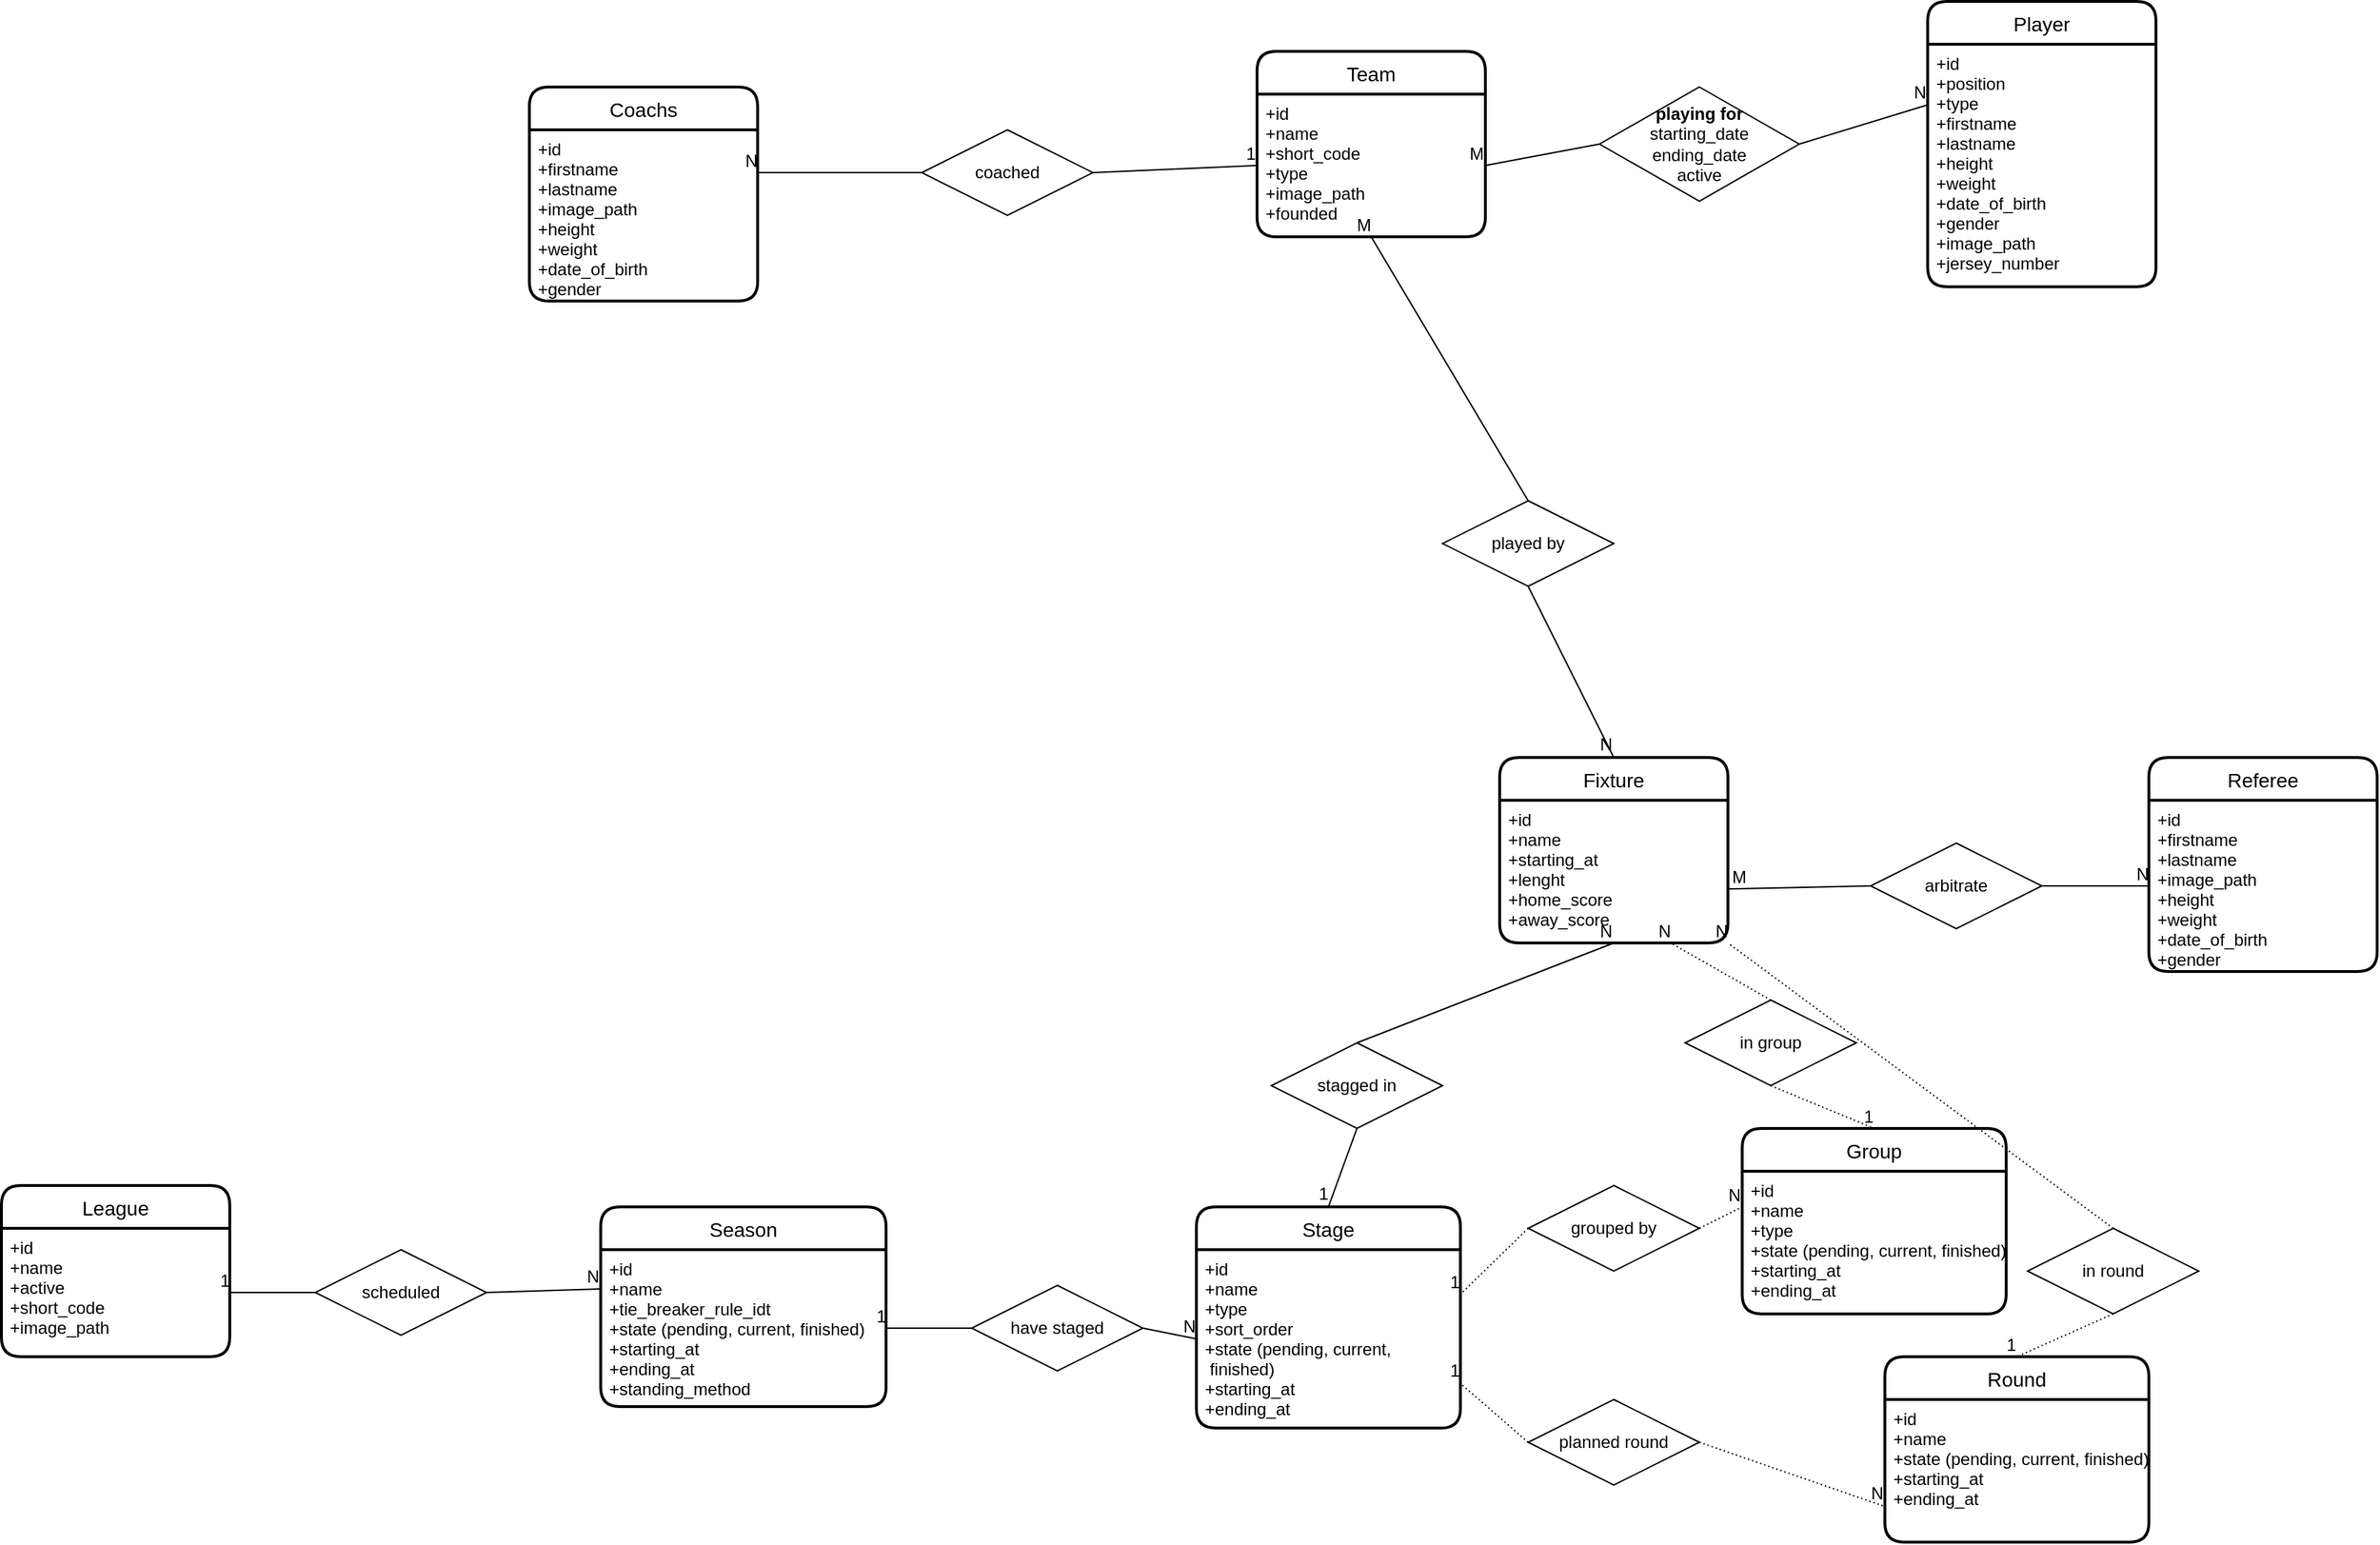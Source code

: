 <mxfile>
    <diagram id="R2lEEEUBdFMjLlhIrx00" name="E/R">
        <mxGraphModel dx="1426" dy="1556" grid="1" gridSize="10" guides="1" tooltips="1" connect="1" arrows="1" fold="1" page="1" pageScale="1" pageWidth="850" pageHeight="1100" math="0" shadow="0" extFonts="Permanent Marker^https://fonts.googleapis.com/css?family=Permanent+Marker">
            <root>
                <mxCell id="0"/>
                <mxCell id="1" parent="0"/>
                <mxCell id="2" value="Fixture" style="swimlane;childLayout=stackLayout;horizontal=1;startSize=30;horizontalStack=0;rounded=1;fontSize=14;fontStyle=0;strokeWidth=2;resizeParent=0;resizeLast=1;shadow=0;dashed=0;align=center;" parent="1" vertex="1">
                    <mxGeometry x="770" y="-90" width="160" height="130" as="geometry"/>
                </mxCell>
                <mxCell id="3" value="+id&#10;+name&#10;+starting_at&#10;+lenght&#10;+home_score&#10;+away_score" style="align=left;strokeColor=none;fillColor=none;spacingLeft=4;fontSize=12;verticalAlign=top;resizable=0;rotatable=0;part=1;" parent="2" vertex="1">
                    <mxGeometry y="30" width="160" height="100" as="geometry"/>
                </mxCell>
                <mxCell id="4" value="League" style="swimlane;childLayout=stackLayout;horizontal=1;startSize=30;horizontalStack=0;rounded=1;fontSize=14;fontStyle=0;strokeWidth=2;resizeParent=0;resizeLast=1;shadow=0;dashed=0;align=center;" parent="1" vertex="1">
                    <mxGeometry x="-280" y="210" width="160" height="120" as="geometry"/>
                </mxCell>
                <mxCell id="5" value="+id&#10;+name&#10;+active&#10;+short_code&#10;+image_path" style="align=left;strokeColor=none;fillColor=none;spacingLeft=4;fontSize=12;verticalAlign=top;resizable=0;rotatable=0;part=1;" parent="4" vertex="1">
                    <mxGeometry y="30" width="160" height="90" as="geometry"/>
                </mxCell>
                <mxCell id="6" value="Season" style="swimlane;childLayout=stackLayout;horizontal=1;startSize=30;horizontalStack=0;rounded=1;fontSize=14;fontStyle=0;strokeWidth=2;resizeParent=0;resizeLast=1;shadow=0;dashed=0;align=center;" parent="1" vertex="1">
                    <mxGeometry x="140" y="225" width="200" height="140" as="geometry"/>
                </mxCell>
                <mxCell id="7" value="+id&#10;+name&#10;+tie_breaker_rule_idt&#10;+state (pending, current, finished)&#10;+starting_at&#10;+ending_at&#10;+standing_method&#10;" style="align=left;strokeColor=none;fillColor=none;spacingLeft=4;fontSize=12;verticalAlign=top;resizable=0;rotatable=0;part=1;" parent="6" vertex="1">
                    <mxGeometry y="30" width="200" height="110" as="geometry"/>
                </mxCell>
                <mxCell id="23" value="Stage" style="swimlane;childLayout=stackLayout;horizontal=1;startSize=30;horizontalStack=0;rounded=1;fontSize=14;fontStyle=0;strokeWidth=2;resizeParent=0;resizeLast=1;shadow=0;dashed=0;align=center;" parent="1" vertex="1">
                    <mxGeometry x="557.5" y="225" width="185" height="155" as="geometry"/>
                </mxCell>
                <mxCell id="24" value="+id&#10;+name&#10;+type&#10;+sort_order&#10;+state (pending, current,&#10; finished)&#10;+starting_at&#10;+ending_at&#10;" style="align=left;strokeColor=none;fillColor=none;spacingLeft=4;fontSize=12;verticalAlign=top;resizable=0;rotatable=0;part=1;" parent="23" vertex="1">
                    <mxGeometry y="30" width="185" height="125" as="geometry"/>
                </mxCell>
                <mxCell id="25" value="Group" style="swimlane;childLayout=stackLayout;horizontal=1;startSize=30;horizontalStack=0;rounded=1;fontSize=14;fontStyle=0;strokeWidth=2;resizeParent=0;resizeLast=1;shadow=0;dashed=0;align=center;" parent="1" vertex="1">
                    <mxGeometry x="940" y="170" width="185" height="130" as="geometry"/>
                </mxCell>
                <mxCell id="26" value="+id&#10;+name&#10;+type&#10;+state (pending, current, finished)&#10;+starting_at&#10;+ending_at" style="align=left;strokeColor=none;fillColor=none;spacingLeft=4;fontSize=12;verticalAlign=top;resizable=0;rotatable=0;part=1;" parent="25" vertex="1">
                    <mxGeometry y="30" width="185" height="100" as="geometry"/>
                </mxCell>
                <mxCell id="40" value="stagged in" style="shape=rhombus;perimeter=rhombusPerimeter;whiteSpace=wrap;html=1;align=center;" parent="1" vertex="1">
                    <mxGeometry x="610" y="110" width="120" height="60" as="geometry"/>
                </mxCell>
                <mxCell id="41" value="" style="endArrow=none;html=1;rounded=0;exitX=0.5;exitY=1;exitDx=0;exitDy=0;entryX=0.5;entryY=0;entryDx=0;entryDy=0;" parent="1" source="40" target="23" edge="1">
                    <mxGeometry relative="1" as="geometry">
                        <mxPoint x="720" y="370" as="sourcePoint"/>
                        <mxPoint x="470.0" y="330" as="targetPoint"/>
                    </mxGeometry>
                </mxCell>
                <mxCell id="42" value="1" style="resizable=0;html=1;align=right;verticalAlign=bottom;" parent="41" connectable="0" vertex="1">
                    <mxGeometry x="1" relative="1" as="geometry"/>
                </mxCell>
                <mxCell id="43" value="" style="endArrow=none;html=1;rounded=0;entryX=0.5;entryY=1;entryDx=0;entryDy=0;exitX=0.5;exitY=0;exitDx=0;exitDy=0;" parent="1" source="40" target="3" edge="1">
                    <mxGeometry relative="1" as="geometry">
                        <mxPoint x="640" y="170" as="sourcePoint"/>
                        <mxPoint x="990" y="230.0" as="targetPoint"/>
                    </mxGeometry>
                </mxCell>
                <mxCell id="44" value="N" style="resizable=0;html=1;align=right;verticalAlign=bottom;" parent="43" connectable="0" vertex="1">
                    <mxGeometry x="1" relative="1" as="geometry"/>
                </mxCell>
                <mxCell id="45" value="in group" style="shape=rhombus;perimeter=rhombusPerimeter;whiteSpace=wrap;html=1;align=center;" parent="1" vertex="1">
                    <mxGeometry x="900" y="80" width="120" height="60" as="geometry"/>
                </mxCell>
                <mxCell id="50" value="" style="endArrow=none;html=1;rounded=0;dashed=1;dashPattern=1 2;exitX=0.5;exitY=1;exitDx=0;exitDy=0;entryX=0.5;entryY=0;entryDx=0;entryDy=0;" parent="1" source="45" target="25" edge="1">
                    <mxGeometry relative="1" as="geometry">
                        <mxPoint x="970" y="160" as="sourcePoint"/>
                        <mxPoint x="1070" y="200" as="targetPoint"/>
                    </mxGeometry>
                </mxCell>
                <mxCell id="51" value="1" style="resizable=0;html=1;align=right;verticalAlign=bottom;" parent="50" connectable="0" vertex="1">
                    <mxGeometry x="1" relative="1" as="geometry"/>
                </mxCell>
                <mxCell id="52" value="" style="endArrow=none;html=1;rounded=0;dashed=1;dashPattern=1 2;entryX=0.75;entryY=1;entryDx=0;entryDy=0;exitX=0.5;exitY=0;exitDx=0;exitDy=0;" parent="1" source="45" target="3" edge="1">
                    <mxGeometry relative="1" as="geometry">
                        <mxPoint x="750" y="160" as="sourcePoint"/>
                        <mxPoint x="910" y="160" as="targetPoint"/>
                    </mxGeometry>
                </mxCell>
                <mxCell id="53" value="N" style="resizable=0;html=1;align=right;verticalAlign=bottom;" parent="52" connectable="0" vertex="1">
                    <mxGeometry x="1" relative="1" as="geometry"/>
                </mxCell>
                <mxCell id="55" value="scheduled" style="shape=rhombus;perimeter=rhombusPerimeter;whiteSpace=wrap;html=1;align=center;" parent="1" vertex="1">
                    <mxGeometry x="-60" y="255" width="120" height="60" as="geometry"/>
                </mxCell>
                <mxCell id="56" value="" style="endArrow=none;html=1;rounded=0;entryX=1;entryY=0.5;entryDx=0;entryDy=0;exitX=0;exitY=0.5;exitDx=0;exitDy=0;" parent="1" source="55" target="5" edge="1">
                    <mxGeometry relative="1" as="geometry">
                        <mxPoint x="110" y="190" as="sourcePoint"/>
                        <mxPoint x="270" y="190" as="targetPoint"/>
                    </mxGeometry>
                </mxCell>
                <mxCell id="57" value="1" style="resizable=0;html=1;align=right;verticalAlign=bottom;" parent="56" connectable="0" vertex="1">
                    <mxGeometry x="1" relative="1" as="geometry"/>
                </mxCell>
                <mxCell id="58" value="" style="endArrow=none;html=1;rounded=0;entryX=0;entryY=0.25;entryDx=0;entryDy=0;exitX=1;exitY=0.5;exitDx=0;exitDy=0;" parent="1" source="55" target="7" edge="1">
                    <mxGeometry relative="1" as="geometry">
                        <mxPoint x="110" y="190" as="sourcePoint"/>
                        <mxPoint x="270" y="190" as="targetPoint"/>
                    </mxGeometry>
                </mxCell>
                <mxCell id="59" value="N" style="resizable=0;html=1;align=right;verticalAlign=bottom;" parent="58" connectable="0" vertex="1">
                    <mxGeometry x="1" relative="1" as="geometry"/>
                </mxCell>
                <mxCell id="60" value="have staged" style="shape=rhombus;perimeter=rhombusPerimeter;whiteSpace=wrap;html=1;align=center;" parent="1" vertex="1">
                    <mxGeometry x="400" y="280" width="120" height="60" as="geometry"/>
                </mxCell>
                <mxCell id="61" value="" style="endArrow=none;html=1;rounded=0;entryX=1;entryY=0.5;entryDx=0;entryDy=0;exitX=0;exitY=0.5;exitDx=0;exitDy=0;" parent="1" source="60" target="7" edge="1">
                    <mxGeometry relative="1" as="geometry">
                        <mxPoint x="290" y="150" as="sourcePoint"/>
                        <mxPoint x="450" y="150" as="targetPoint"/>
                    </mxGeometry>
                </mxCell>
                <mxCell id="62" value="1" style="resizable=0;html=1;align=right;verticalAlign=bottom;" parent="61" connectable="0" vertex="1">
                    <mxGeometry x="1" relative="1" as="geometry"/>
                </mxCell>
                <mxCell id="63" value="" style="endArrow=none;html=1;rounded=0;exitX=1;exitY=0.5;exitDx=0;exitDy=0;entryX=0;entryY=0.5;entryDx=0;entryDy=0;" parent="1" source="60" target="24" edge="1">
                    <mxGeometry relative="1" as="geometry">
                        <mxPoint x="440" y="240" as="sourcePoint"/>
                        <mxPoint x="600" y="240" as="targetPoint"/>
                    </mxGeometry>
                </mxCell>
                <mxCell id="64" value="N" style="resizable=0;html=1;align=right;verticalAlign=bottom;" parent="63" connectable="0" vertex="1">
                    <mxGeometry x="1" relative="1" as="geometry"/>
                </mxCell>
                <mxCell id="65" value="Round" style="swimlane;childLayout=stackLayout;horizontal=1;startSize=30;horizontalStack=0;rounded=1;fontSize=14;fontStyle=0;strokeWidth=2;resizeParent=0;resizeLast=1;shadow=0;dashed=0;align=center;" parent="1" vertex="1">
                    <mxGeometry x="1040" y="330" width="185" height="130" as="geometry"/>
                </mxCell>
                <mxCell id="66" value="+id&#10;+name&#10;+state (pending, current, finished)&#10;+starting_at&#10;+ending_at" style="align=left;strokeColor=none;fillColor=none;spacingLeft=4;fontSize=12;verticalAlign=top;resizable=0;rotatable=0;part=1;" parent="65" vertex="1">
                    <mxGeometry y="30" width="185" height="100" as="geometry"/>
                </mxCell>
                <mxCell id="67" value="" style="endArrow=none;html=1;rounded=0;dashed=1;dashPattern=1 2;entryX=1;entryY=1;entryDx=0;entryDy=0;exitX=0.5;exitY=0;exitDx=0;exitDy=0;" parent="1" source="69" target="3" edge="1">
                    <mxGeometry relative="1" as="geometry">
                        <mxPoint x="1090" y="60" as="sourcePoint"/>
                        <mxPoint x="1020" y="20" as="targetPoint"/>
                    </mxGeometry>
                </mxCell>
                <mxCell id="68" value="N" style="resizable=0;html=1;align=right;verticalAlign=bottom;" parent="67" connectable="0" vertex="1">
                    <mxGeometry x="1" relative="1" as="geometry"/>
                </mxCell>
                <mxCell id="69" value="in round" style="shape=rhombus;perimeter=rhombusPerimeter;whiteSpace=wrap;html=1;align=center;" parent="1" vertex="1">
                    <mxGeometry x="1140" y="240" width="120" height="60" as="geometry"/>
                </mxCell>
                <mxCell id="70" value="" style="endArrow=none;html=1;rounded=0;dashed=1;dashPattern=1 2;exitX=0.5;exitY=1;exitDx=0;exitDy=0;entryX=0.5;entryY=0;entryDx=0;entryDy=0;" parent="1" source="69" target="65" edge="1">
                    <mxGeometry relative="1" as="geometry">
                        <mxPoint x="1191.25" y="125" as="sourcePoint"/>
                        <mxPoint x="1213.75" y="210" as="targetPoint"/>
                    </mxGeometry>
                </mxCell>
                <mxCell id="71" value="1" style="resizable=0;html=1;align=right;verticalAlign=bottom;" parent="70" connectable="0" vertex="1">
                    <mxGeometry x="1" relative="1" as="geometry"/>
                </mxCell>
                <mxCell id="72" value="grouped by" style="shape=rhombus;perimeter=rhombusPerimeter;whiteSpace=wrap;html=1;align=center;" parent="1" vertex="1">
                    <mxGeometry x="790" y="210" width="120" height="60" as="geometry"/>
                </mxCell>
                <mxCell id="73" value="planned round" style="shape=rhombus;perimeter=rhombusPerimeter;whiteSpace=wrap;html=1;align=center;" parent="1" vertex="1">
                    <mxGeometry x="790" y="360" width="120" height="60" as="geometry"/>
                </mxCell>
                <mxCell id="79" value="" style="endArrow=none;html=1;rounded=0;dashed=1;dashPattern=1 2;entryX=1;entryY=0.75;entryDx=0;entryDy=0;exitX=0;exitY=0.5;exitDx=0;exitDy=0;" parent="1" source="73" target="24" edge="1">
                    <mxGeometry relative="1" as="geometry">
                        <mxPoint x="690" y="290" as="sourcePoint"/>
                        <mxPoint x="850" y="290" as="targetPoint"/>
                    </mxGeometry>
                </mxCell>
                <mxCell id="80" value="1" style="resizable=0;html=1;align=right;verticalAlign=bottom;" parent="79" connectable="0" vertex="1">
                    <mxGeometry x="1" relative="1" as="geometry"/>
                </mxCell>
                <mxCell id="81" value="" style="endArrow=none;html=1;rounded=0;dashed=1;dashPattern=1 2;entryX=0;entryY=0.75;entryDx=0;entryDy=0;exitX=1;exitY=0.5;exitDx=0;exitDy=0;" parent="1" source="73" target="66" edge="1">
                    <mxGeometry relative="1" as="geometry">
                        <mxPoint x="740" y="290" as="sourcePoint"/>
                        <mxPoint x="900" y="290" as="targetPoint"/>
                    </mxGeometry>
                </mxCell>
                <mxCell id="82" value="N" style="resizable=0;html=1;align=right;verticalAlign=bottom;" parent="81" connectable="0" vertex="1">
                    <mxGeometry x="1" relative="1" as="geometry"/>
                </mxCell>
                <mxCell id="83" value="" style="endArrow=none;html=1;rounded=0;dashed=1;dashPattern=1 2;entryX=1;entryY=0.25;entryDx=0;entryDy=0;exitX=0;exitY=0.5;exitDx=0;exitDy=0;" parent="1" source="72" target="24" edge="1">
                    <mxGeometry relative="1" as="geometry">
                        <mxPoint x="837.5" y="311.25" as="sourcePoint"/>
                        <mxPoint x="790" y="270" as="targetPoint"/>
                    </mxGeometry>
                </mxCell>
                <mxCell id="84" value="1" style="resizable=0;html=1;align=right;verticalAlign=bottom;" parent="83" connectable="0" vertex="1">
                    <mxGeometry x="1" relative="1" as="geometry"/>
                </mxCell>
                <mxCell id="85" value="" style="endArrow=none;html=1;rounded=0;dashed=1;dashPattern=1 2;entryX=0;entryY=0.25;entryDx=0;entryDy=0;exitX=1;exitY=0.5;exitDx=0;exitDy=0;" parent="1" source="72" target="26" edge="1">
                    <mxGeometry relative="1" as="geometry">
                        <mxPoint x="840" y="300" as="sourcePoint"/>
                        <mxPoint x="970" y="345" as="targetPoint"/>
                    </mxGeometry>
                </mxCell>
                <mxCell id="86" value="N" style="resizable=0;html=1;align=right;verticalAlign=bottom;" parent="85" connectable="0" vertex="1">
                    <mxGeometry x="1" relative="1" as="geometry"/>
                </mxCell>
                <mxCell id="99" value="Team" style="swimlane;childLayout=stackLayout;horizontal=1;startSize=30;horizontalStack=0;rounded=1;fontSize=14;fontStyle=0;strokeWidth=2;resizeParent=0;resizeLast=1;shadow=0;dashed=0;align=center;" parent="1" vertex="1">
                    <mxGeometry x="600" y="-585" width="160" height="130" as="geometry"/>
                </mxCell>
                <mxCell id="100" value="+id&#10;+name&#10;+short_code&#10;+type&#10;+image_path&#10;+founded" style="align=left;strokeColor=none;fillColor=none;spacingLeft=4;fontSize=12;verticalAlign=top;resizable=0;rotatable=0;part=1;" parent="99" vertex="1">
                    <mxGeometry y="30" width="160" height="100" as="geometry"/>
                </mxCell>
                <mxCell id="101" value="Player" style="swimlane;childLayout=stackLayout;horizontal=1;startSize=30;horizontalStack=0;rounded=1;fontSize=14;fontStyle=0;strokeWidth=2;resizeParent=0;resizeLast=1;shadow=0;dashed=0;align=center;" parent="1" vertex="1">
                    <mxGeometry x="1070" y="-620" width="160" height="200" as="geometry"/>
                </mxCell>
                <mxCell id="102" value="+id&#10;+position&#10;+type&#10;+firstname&#10;+lastname&#10;+height&#10;+weight&#10;+date_of_birth&#10;+gender&#10;+image_path&#10;+jersey_number" style="align=left;strokeColor=none;fillColor=none;spacingLeft=4;fontSize=12;verticalAlign=top;resizable=0;rotatable=0;part=1;" parent="101" vertex="1">
                    <mxGeometry y="30" width="160" height="170" as="geometry"/>
                </mxCell>
                <mxCell id="105" value="Coachs" style="swimlane;childLayout=stackLayout;horizontal=1;startSize=30;horizontalStack=0;rounded=1;fontSize=14;fontStyle=0;strokeWidth=2;resizeParent=0;resizeLast=1;shadow=0;dashed=0;align=center;" parent="1" vertex="1">
                    <mxGeometry x="90" y="-560" width="160" height="150" as="geometry"/>
                </mxCell>
                <mxCell id="106" value="+id&#10;+firstname&#10;+lastname&#10;+image_path&#10;+height&#10;+weight&#10;+date_of_birth&#10;+gender" style="align=left;strokeColor=none;fillColor=none;spacingLeft=4;fontSize=12;verticalAlign=top;resizable=0;rotatable=0;part=1;" parent="105" vertex="1">
                    <mxGeometry y="30" width="160" height="120" as="geometry"/>
                </mxCell>
                <mxCell id="109" value="Referee" style="swimlane;childLayout=stackLayout;horizontal=1;startSize=30;horizontalStack=0;rounded=1;fontSize=14;fontStyle=0;strokeWidth=2;resizeParent=0;resizeLast=1;shadow=0;dashed=0;align=center;" parent="1" vertex="1">
                    <mxGeometry x="1225" y="-90" width="160" height="150" as="geometry"/>
                </mxCell>
                <mxCell id="110" value="+id&#10;+firstname&#10;+lastname&#10;+image_path&#10;+height&#10;+weight&#10;+date_of_birth&#10;+gender" style="align=left;strokeColor=none;fillColor=none;spacingLeft=4;fontSize=12;verticalAlign=top;resizable=0;rotatable=0;part=1;" parent="109" vertex="1">
                    <mxGeometry y="30" width="160" height="120" as="geometry"/>
                </mxCell>
                <mxCell id="111" value="&lt;b&gt;playing for&lt;br&gt;&lt;/b&gt;starting_date&lt;br&gt;ending_date&lt;br&gt;active" style="shape=rhombus;perimeter=rhombusPerimeter;whiteSpace=wrap;html=1;align=center;" parent="1" vertex="1">
                    <mxGeometry x="840" y="-560" width="140" height="80" as="geometry"/>
                </mxCell>
                <mxCell id="112" value="coached" style="shape=rhombus;perimeter=rhombusPerimeter;whiteSpace=wrap;html=1;align=center;" parent="1" vertex="1">
                    <mxGeometry x="365" y="-530" width="120" height="60" as="geometry"/>
                </mxCell>
                <mxCell id="113" value="arbitrate" style="shape=rhombus;perimeter=rhombusPerimeter;whiteSpace=wrap;html=1;align=center;" parent="1" vertex="1">
                    <mxGeometry x="1030" y="-30" width="120" height="60" as="geometry"/>
                </mxCell>
                <mxCell id="114" value="" style="endArrow=none;html=1;rounded=0;entryX=0;entryY=0.5;entryDx=0;entryDy=0;exitX=1;exitY=0.5;exitDx=0;exitDy=0;" parent="1" source="112" target="100" edge="1">
                    <mxGeometry relative="1" as="geometry">
                        <mxPoint x="380" y="-780" as="sourcePoint"/>
                        <mxPoint x="540" y="-780" as="targetPoint"/>
                    </mxGeometry>
                </mxCell>
                <mxCell id="115" value="1" style="resizable=0;html=1;align=right;verticalAlign=bottom;" parent="114" connectable="0" vertex="1">
                    <mxGeometry x="1" relative="1" as="geometry"/>
                </mxCell>
                <mxCell id="120" value="" style="endArrow=none;html=1;rounded=0;entryX=1;entryY=0.25;entryDx=0;entryDy=0;exitX=0;exitY=0.5;exitDx=0;exitDy=0;" parent="1" source="112" target="106" edge="1">
                    <mxGeometry relative="1" as="geometry">
                        <mxPoint x="380" y="-610" as="sourcePoint"/>
                        <mxPoint x="540" y="-610" as="targetPoint"/>
                    </mxGeometry>
                </mxCell>
                <mxCell id="121" value="N" style="resizable=0;html=1;align=right;verticalAlign=bottom;" parent="120" connectable="0" vertex="1">
                    <mxGeometry x="1" relative="1" as="geometry"/>
                </mxCell>
                <mxCell id="122" value="" style="endArrow=none;html=1;rounded=0;entryX=0;entryY=0.25;entryDx=0;entryDy=0;exitX=1;exitY=0.5;exitDx=0;exitDy=0;" parent="1" source="111" target="102" edge="1">
                    <mxGeometry relative="1" as="geometry">
                        <mxPoint x="120" y="-635" as="sourcePoint"/>
                        <mxPoint x="80" y="-640" as="targetPoint"/>
                    </mxGeometry>
                </mxCell>
                <mxCell id="123" value="N" style="resizable=0;html=1;align=right;verticalAlign=bottom;" parent="122" connectable="0" vertex="1">
                    <mxGeometry x="1" relative="1" as="geometry"/>
                </mxCell>
                <mxCell id="124" value="" style="endArrow=none;html=1;rounded=0;exitX=0;exitY=0.5;exitDx=0;exitDy=0;entryX=1;entryY=0.5;entryDx=0;entryDy=0;" parent="1" source="111" target="100" edge="1">
                    <mxGeometry relative="1" as="geometry">
                        <mxPoint x="240" y="-635" as="sourcePoint"/>
                        <mxPoint x="470" y="-520" as="targetPoint"/>
                    </mxGeometry>
                </mxCell>
                <mxCell id="125" value="M" style="resizable=0;html=1;align=right;verticalAlign=bottom;" parent="124" connectable="0" vertex="1">
                    <mxGeometry x="1" relative="1" as="geometry"/>
                </mxCell>
                <mxCell id="128" value="played by" style="shape=rhombus;perimeter=rhombusPerimeter;whiteSpace=wrap;html=1;align=center;" parent="1" vertex="1">
                    <mxGeometry x="730" y="-270" width="120" height="60" as="geometry"/>
                </mxCell>
                <mxCell id="129" value="" style="endArrow=none;html=1;rounded=0;entryX=0.5;entryY=1;entryDx=0;entryDy=0;exitX=0.5;exitY=0;exitDx=0;exitDy=0;" parent="1" source="128" target="100" edge="1">
                    <mxGeometry relative="1" as="geometry">
                        <mxPoint x="690" y="-230" as="sourcePoint"/>
                        <mxPoint x="850" y="-230" as="targetPoint"/>
                    </mxGeometry>
                </mxCell>
                <mxCell id="130" value="M" style="resizable=0;html=1;align=right;verticalAlign=bottom;" parent="129" connectable="0" vertex="1">
                    <mxGeometry x="1" relative="1" as="geometry"/>
                </mxCell>
                <mxCell id="131" value="" style="endArrow=none;html=1;rounded=0;exitX=0.5;exitY=1;exitDx=0;exitDy=0;entryX=0.5;entryY=0;entryDx=0;entryDy=0;" parent="1" source="128" target="2" edge="1">
                    <mxGeometry relative="1" as="geometry">
                        <mxPoint x="690" y="-230" as="sourcePoint"/>
                        <mxPoint x="720" y="-160" as="targetPoint"/>
                    </mxGeometry>
                </mxCell>
                <mxCell id="132" value="N" style="resizable=0;html=1;align=right;verticalAlign=bottom;" parent="131" connectable="0" vertex="1">
                    <mxGeometry x="1" relative="1" as="geometry"/>
                </mxCell>
                <mxCell id="133" value="" style="endArrow=none;html=1;rounded=0;exitX=1.004;exitY=0.621;exitDx=0;exitDy=0;exitPerimeter=0;entryX=0;entryY=0.5;entryDx=0;entryDy=0;" parent="1" source="3" target="113" edge="1">
                    <mxGeometry relative="1" as="geometry">
                        <mxPoint x="1070" y="-80" as="sourcePoint"/>
                        <mxPoint x="1230" y="-80" as="targetPoint"/>
                    </mxGeometry>
                </mxCell>
                <mxCell id="134" value="M" style="resizable=0;html=1;align=left;verticalAlign=bottom;" parent="133" connectable="0" vertex="1">
                    <mxGeometry x="-1" relative="1" as="geometry"/>
                </mxCell>
                <mxCell id="138" value="" style="endArrow=none;html=1;rounded=0;entryX=0;entryY=0.5;entryDx=0;entryDy=0;exitX=1;exitY=0.5;exitDx=0;exitDy=0;" parent="1" source="113" target="110" edge="1">
                    <mxGeometry relative="1" as="geometry">
                        <mxPoint x="900" y="-150" as="sourcePoint"/>
                        <mxPoint x="1060" y="-150" as="targetPoint"/>
                    </mxGeometry>
                </mxCell>
                <mxCell id="140" value="N" style="resizable=0;html=1;align=right;verticalAlign=bottom;" parent="138" connectable="0" vertex="1">
                    <mxGeometry x="1" relative="1" as="geometry"/>
                </mxCell>
            </root>
        </mxGraphModel>
    </diagram>
</mxfile>